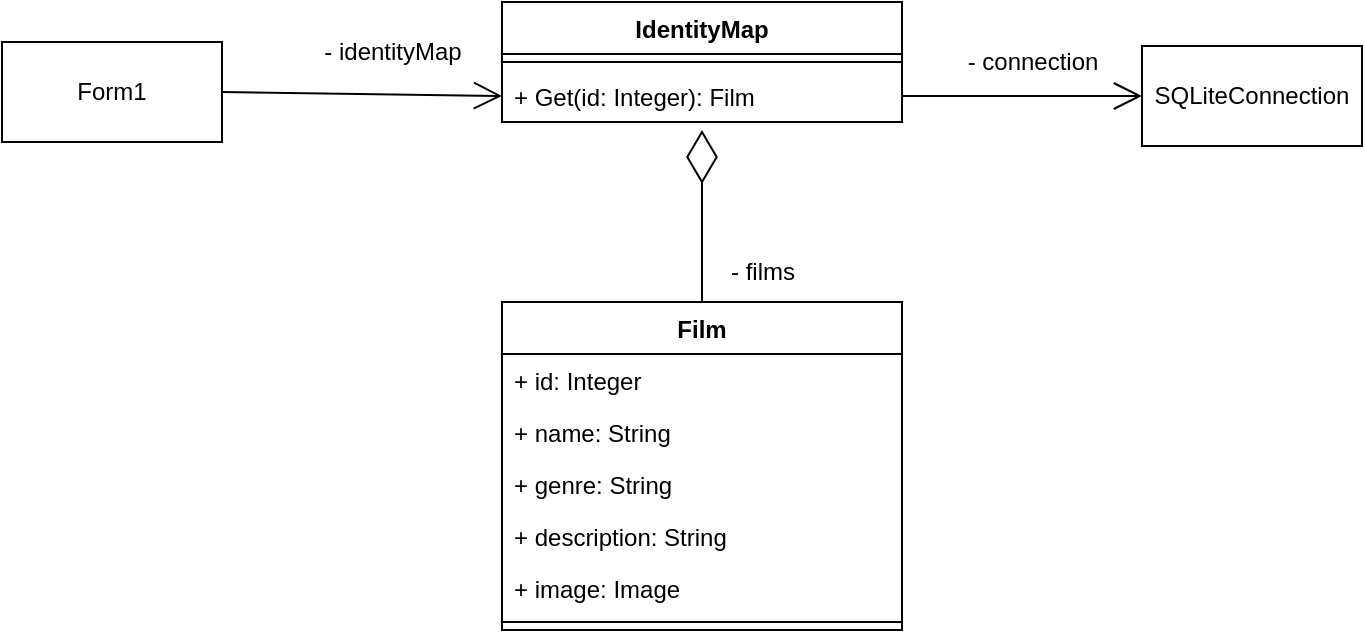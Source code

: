 <mxfile version="26.2.14">
  <diagram name="Страница — 1" id="2_a4NRqLMxj66iH8mygd">
    <mxGraphModel dx="1168" dy="798" grid="1" gridSize="10" guides="1" tooltips="1" connect="1" arrows="1" fold="1" page="1" pageScale="1" pageWidth="827" pageHeight="1169" math="0" shadow="0">
      <root>
        <mxCell id="0" />
        <mxCell id="1" parent="0" />
        <mxCell id="vkaLIcGkYIBbUFHgP6cy-1" value="IdentityMap" style="swimlane;fontStyle=1;align=center;verticalAlign=top;childLayout=stackLayout;horizontal=1;startSize=26;horizontalStack=0;resizeParent=1;resizeParentMax=0;resizeLast=0;collapsible=1;marginBottom=0;whiteSpace=wrap;html=1;" vertex="1" parent="1">
          <mxGeometry x="330" y="320" width="200" height="60" as="geometry" />
        </mxCell>
        <mxCell id="vkaLIcGkYIBbUFHgP6cy-3" value="" style="line;strokeWidth=1;fillColor=none;align=left;verticalAlign=middle;spacingTop=-1;spacingLeft=3;spacingRight=3;rotatable=0;labelPosition=right;points=[];portConstraint=eastwest;strokeColor=inherit;" vertex="1" parent="vkaLIcGkYIBbUFHgP6cy-1">
          <mxGeometry y="26" width="200" height="8" as="geometry" />
        </mxCell>
        <mxCell id="vkaLIcGkYIBbUFHgP6cy-4" value="+ Get(id: Integer): Film" style="text;strokeColor=none;fillColor=none;align=left;verticalAlign=top;spacingLeft=4;spacingRight=4;overflow=hidden;rotatable=0;points=[[0,0.5],[1,0.5]];portConstraint=eastwest;whiteSpace=wrap;html=1;" vertex="1" parent="vkaLIcGkYIBbUFHgP6cy-1">
          <mxGeometry y="34" width="200" height="26" as="geometry" />
        </mxCell>
        <mxCell id="vkaLIcGkYIBbUFHgP6cy-5" value="Form1" style="html=1;whiteSpace=wrap;" vertex="1" parent="1">
          <mxGeometry x="80" y="340" width="110" height="50" as="geometry" />
        </mxCell>
        <mxCell id="vkaLIcGkYIBbUFHgP6cy-6" value="Film" style="swimlane;fontStyle=1;align=center;verticalAlign=top;childLayout=stackLayout;horizontal=1;startSize=26;horizontalStack=0;resizeParent=1;resizeParentMax=0;resizeLast=0;collapsible=1;marginBottom=0;whiteSpace=wrap;html=1;" vertex="1" parent="1">
          <mxGeometry x="330" y="470" width="200" height="164" as="geometry" />
        </mxCell>
        <mxCell id="vkaLIcGkYIBbUFHgP6cy-7" value="+ id: Integer" style="text;strokeColor=none;fillColor=none;align=left;verticalAlign=top;spacingLeft=4;spacingRight=4;overflow=hidden;rotatable=0;points=[[0,0.5],[1,0.5]];portConstraint=eastwest;whiteSpace=wrap;html=1;" vertex="1" parent="vkaLIcGkYIBbUFHgP6cy-6">
          <mxGeometry y="26" width="200" height="26" as="geometry" />
        </mxCell>
        <mxCell id="vkaLIcGkYIBbUFHgP6cy-8" value="+ name: String" style="text;strokeColor=none;fillColor=none;align=left;verticalAlign=top;spacingLeft=4;spacingRight=4;overflow=hidden;rotatable=0;points=[[0,0.5],[1,0.5]];portConstraint=eastwest;whiteSpace=wrap;html=1;" vertex="1" parent="vkaLIcGkYIBbUFHgP6cy-6">
          <mxGeometry y="52" width="200" height="26" as="geometry" />
        </mxCell>
        <mxCell id="vkaLIcGkYIBbUFHgP6cy-9" value="+ genre: String" style="text;strokeColor=none;fillColor=none;align=left;verticalAlign=top;spacingLeft=4;spacingRight=4;overflow=hidden;rotatable=0;points=[[0,0.5],[1,0.5]];portConstraint=eastwest;whiteSpace=wrap;html=1;" vertex="1" parent="vkaLIcGkYIBbUFHgP6cy-6">
          <mxGeometry y="78" width="200" height="26" as="geometry" />
        </mxCell>
        <mxCell id="vkaLIcGkYIBbUFHgP6cy-10" value="+ description: String" style="text;strokeColor=none;fillColor=none;align=left;verticalAlign=top;spacingLeft=4;spacingRight=4;overflow=hidden;rotatable=0;points=[[0,0.5],[1,0.5]];portConstraint=eastwest;whiteSpace=wrap;html=1;" vertex="1" parent="vkaLIcGkYIBbUFHgP6cy-6">
          <mxGeometry y="104" width="200" height="26" as="geometry" />
        </mxCell>
        <mxCell id="vkaLIcGkYIBbUFHgP6cy-11" value="+ image: Image" style="text;strokeColor=none;fillColor=none;align=left;verticalAlign=top;spacingLeft=4;spacingRight=4;overflow=hidden;rotatable=0;points=[[0,0.5],[1,0.5]];portConstraint=eastwest;whiteSpace=wrap;html=1;" vertex="1" parent="vkaLIcGkYIBbUFHgP6cy-6">
          <mxGeometry y="130" width="200" height="26" as="geometry" />
        </mxCell>
        <mxCell id="vkaLIcGkYIBbUFHgP6cy-12" value="" style="line;strokeWidth=1;fillColor=none;align=left;verticalAlign=middle;spacingTop=-1;spacingLeft=3;spacingRight=3;rotatable=0;labelPosition=right;points=[];portConstraint=eastwest;strokeColor=inherit;" vertex="1" parent="vkaLIcGkYIBbUFHgP6cy-6">
          <mxGeometry y="156" width="200" height="8" as="geometry" />
        </mxCell>
        <mxCell id="vkaLIcGkYIBbUFHgP6cy-14" value="" style="endArrow=diamondThin;endFill=0;endSize=24;html=1;rounded=0;exitX=0.5;exitY=0;exitDx=0;exitDy=0;entryX=0.5;entryY=1.154;entryDx=0;entryDy=0;entryPerimeter=0;" edge="1" parent="1" source="vkaLIcGkYIBbUFHgP6cy-6" target="vkaLIcGkYIBbUFHgP6cy-4">
          <mxGeometry width="160" relative="1" as="geometry">
            <mxPoint x="240" y="460" as="sourcePoint" />
            <mxPoint x="450" y="420" as="targetPoint" />
          </mxGeometry>
        </mxCell>
        <mxCell id="vkaLIcGkYIBbUFHgP6cy-15" value="- films" style="text;html=1;align=center;verticalAlign=middle;resizable=0;points=[];autosize=1;strokeColor=none;fillColor=none;" vertex="1" parent="1">
          <mxGeometry x="430" y="440" width="60" height="30" as="geometry" />
        </mxCell>
        <mxCell id="vkaLIcGkYIBbUFHgP6cy-17" value="" style="endArrow=open;endFill=1;endSize=12;html=1;rounded=0;exitX=1;exitY=0.5;exitDx=0;exitDy=0;entryX=0;entryY=0.5;entryDx=0;entryDy=0;" edge="1" parent="1" source="vkaLIcGkYIBbUFHgP6cy-5" target="vkaLIcGkYIBbUFHgP6cy-4">
          <mxGeometry width="160" relative="1" as="geometry">
            <mxPoint x="260" y="280" as="sourcePoint" />
            <mxPoint x="310" y="400" as="targetPoint" />
          </mxGeometry>
        </mxCell>
        <mxCell id="vkaLIcGkYIBbUFHgP6cy-18" value="- identityMap" style="text;html=1;align=center;verticalAlign=middle;resizable=0;points=[];autosize=1;strokeColor=none;fillColor=none;" vertex="1" parent="1">
          <mxGeometry x="230" y="330" width="90" height="30" as="geometry" />
        </mxCell>
        <mxCell id="vkaLIcGkYIBbUFHgP6cy-19" value="" style="endArrow=open;endFill=1;endSize=12;html=1;rounded=0;entryX=0;entryY=0.5;entryDx=0;entryDy=0;exitX=1;exitY=0.5;exitDx=0;exitDy=0;" edge="1" parent="1" source="vkaLIcGkYIBbUFHgP6cy-4" target="vkaLIcGkYIBbUFHgP6cy-20">
          <mxGeometry width="160" relative="1" as="geometry">
            <mxPoint x="540" y="400" as="sourcePoint" />
            <mxPoint x="630" y="360" as="targetPoint" />
          </mxGeometry>
        </mxCell>
        <mxCell id="vkaLIcGkYIBbUFHgP6cy-20" value="SQLiteConnection" style="html=1;whiteSpace=wrap;" vertex="1" parent="1">
          <mxGeometry x="650" y="342" width="110" height="50" as="geometry" />
        </mxCell>
        <mxCell id="vkaLIcGkYIBbUFHgP6cy-21" value="- connection" style="text;html=1;align=center;verticalAlign=middle;resizable=0;points=[];autosize=1;strokeColor=none;fillColor=none;" vertex="1" parent="1">
          <mxGeometry x="550" y="335" width="90" height="30" as="geometry" />
        </mxCell>
      </root>
    </mxGraphModel>
  </diagram>
</mxfile>
